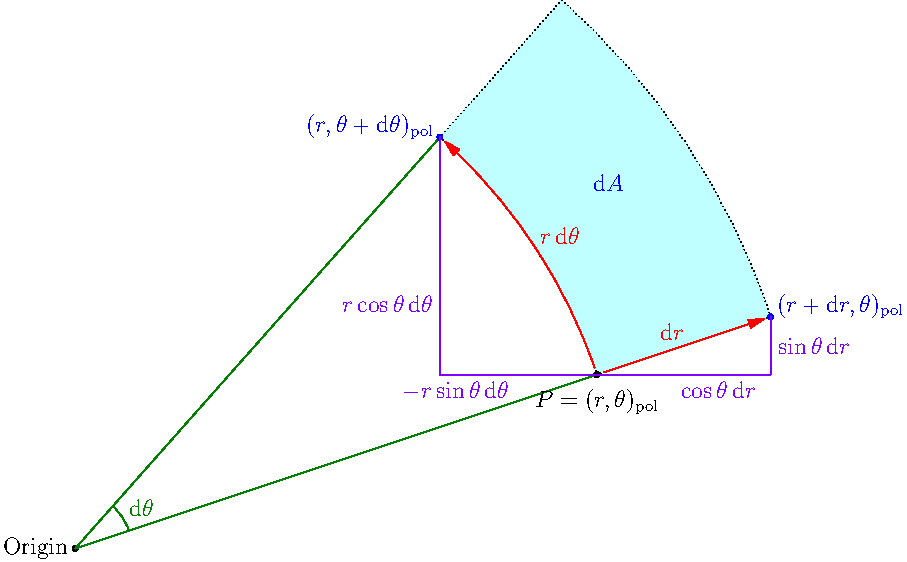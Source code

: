 size(16cm);
import geometry;
usepackage("amsmath");
usepackage("derivative");
real dtheta = 30;

pair P = (0,0);
pair X = (3,1);
pair O = -3*X;
pair Y = rotate(dtheta, O) * P;
filldraw(arc(O,P,Y)--arc(O,(rotate(dtheta,O)*X), X, false)--cycle, palecyan, dotted);
dot("Origin", O, dir(180));
draw(P--O--Y, deepgreen);
markangle("$\odif \theta$", P, O, Y, deepgreen);
draw(P--X, red, EndArrow, Margins);
draw(arc(O,P,Y), red, EndArrow, Margins);
dot("$P = (r, \theta)_{\text{pol}}$", P, 2*dir(-90));
draw("$\odif r$", midpoint(P--X), dir(Y), red);
draw("$r \odif \theta$", rotate(dtheta/2, O) * P, dir(dtheta/2)*dir(P-O), red);
label("$\odif A$", 1.3*(X+Y)/2-0.3*P, blue);

dot("$(r + \odif r, \theta)_{\text{pol}}$", X, dir(30), blue);
dot("$(r, \theta + \odif \theta)_{\text{pol}}$", Y, dir(150), blue);
draw(P--(X.x,P.y)--X, purple);
draw(P--(Y.x,P.y)--Y, purple);
label("$\cos \theta \odif r$", (0.7*X.x+0.3*P.x,P.y), dir(270), purple);
label("$\sin \theta \odif r$", midpoint(X--(X.x,P.y)), dir(0), purple);

label("$-r \sin \theta \odif \theta$", (0.9*Y.x+0.1*P.x,P.y), dir(270), purple);
label("$r \cos \theta \odif \theta$", (Y.x,0.7*P.y+0.3*Y.y), dir(180), purple);
